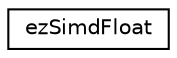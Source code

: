 digraph "Graphical Class Hierarchy"
{
 // LATEX_PDF_SIZE
  edge [fontname="Helvetica",fontsize="10",labelfontname="Helvetica",labelfontsize="10"];
  node [fontname="Helvetica",fontsize="10",shape=record];
  rankdir="LR";
  Node0 [label="ezSimdFloat",height=0.2,width=0.4,color="black", fillcolor="white", style="filled",URL="$d2/d0c/classez_simd_float.htm",tooltip=" "];
}

